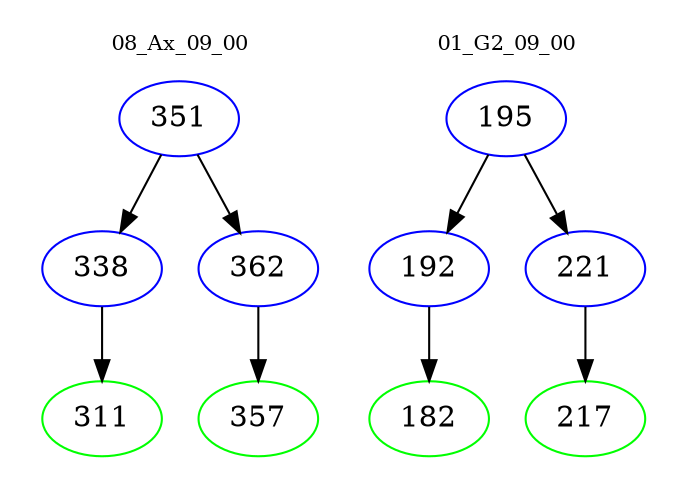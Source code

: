 digraph{
subgraph cluster_0 {
color = white
label = "08_Ax_09_00";
fontsize=10;
T0_351 [label="351", color="blue"]
T0_351 -> T0_338 [color="black"]
T0_338 [label="338", color="blue"]
T0_338 -> T0_311 [color="black"]
T0_311 [label="311", color="green"]
T0_351 -> T0_362 [color="black"]
T0_362 [label="362", color="blue"]
T0_362 -> T0_357 [color="black"]
T0_357 [label="357", color="green"]
}
subgraph cluster_1 {
color = white
label = "01_G2_09_00";
fontsize=10;
T1_195 [label="195", color="blue"]
T1_195 -> T1_192 [color="black"]
T1_192 [label="192", color="blue"]
T1_192 -> T1_182 [color="black"]
T1_182 [label="182", color="green"]
T1_195 -> T1_221 [color="black"]
T1_221 [label="221", color="blue"]
T1_221 -> T1_217 [color="black"]
T1_217 [label="217", color="green"]
}
}
